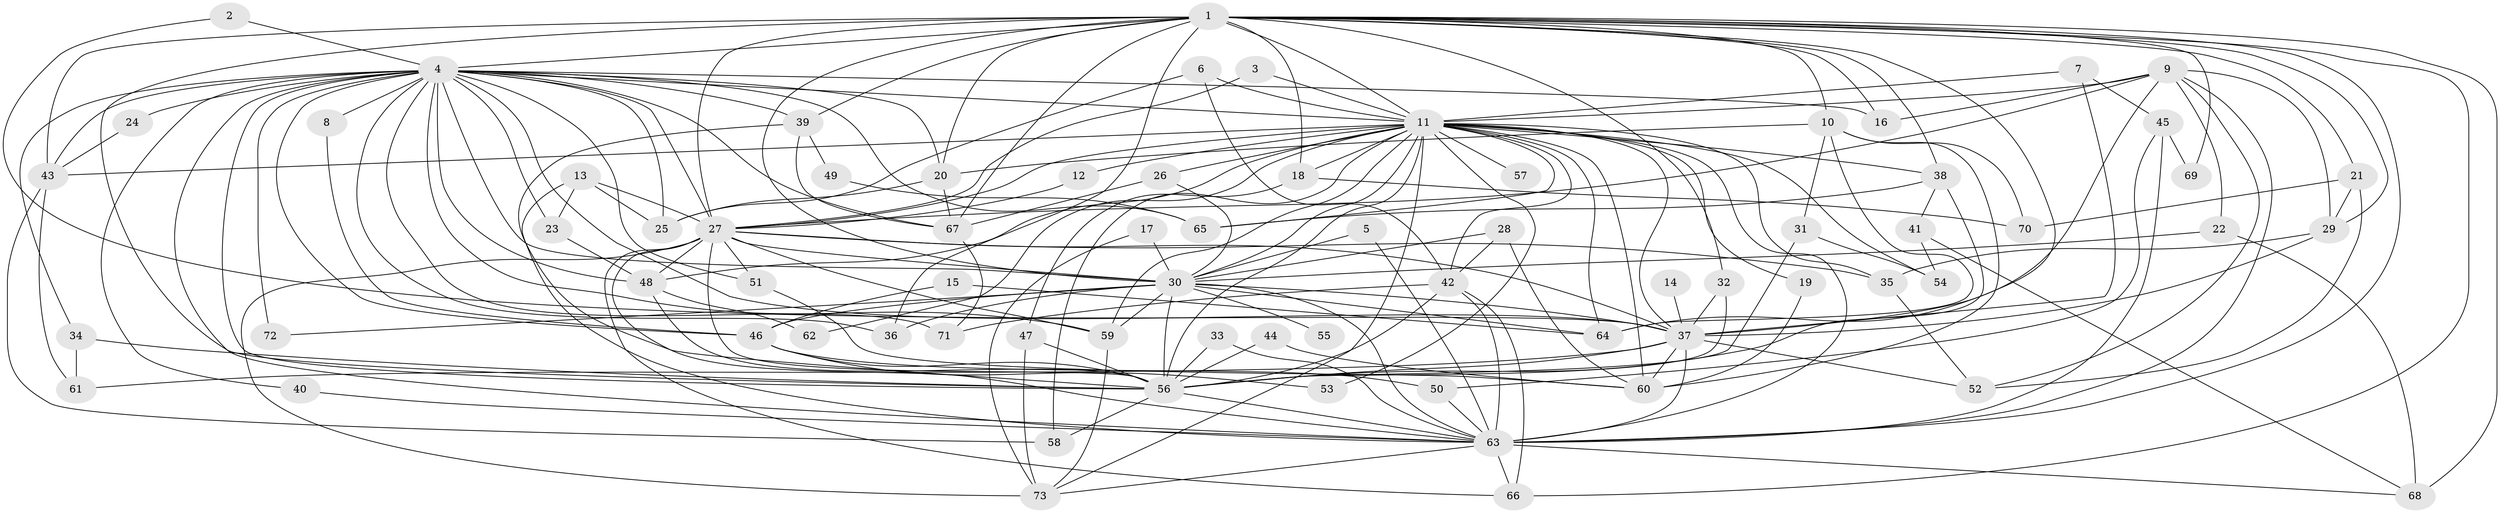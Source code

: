 // original degree distribution, {23: 0.006896551724137931, 16: 0.006896551724137931, 15: 0.006896551724137931, 24: 0.006896551724137931, 17: 0.006896551724137931, 25: 0.006896551724137931, 28: 0.006896551724137931, 20: 0.006896551724137931, 43: 0.006896551724137931, 33: 0.006896551724137931, 8: 0.020689655172413793, 7: 0.020689655172413793, 2: 0.5379310344827586, 3: 0.23448275862068965, 4: 0.05517241379310345, 5: 0.041379310344827586, 9: 0.006896551724137931, 6: 0.013793103448275862}
// Generated by graph-tools (version 1.1) at 2025/36/03/04/25 23:36:23]
// undirected, 73 vertices, 196 edges
graph export_dot {
  node [color=gray90,style=filled];
  1;
  2;
  3;
  4;
  5;
  6;
  7;
  8;
  9;
  10;
  11;
  12;
  13;
  14;
  15;
  16;
  17;
  18;
  19;
  20;
  21;
  22;
  23;
  24;
  25;
  26;
  27;
  28;
  29;
  30;
  31;
  32;
  33;
  34;
  35;
  36;
  37;
  38;
  39;
  40;
  41;
  42;
  43;
  44;
  45;
  46;
  47;
  48;
  49;
  50;
  51;
  52;
  53;
  54;
  55;
  56;
  57;
  58;
  59;
  60;
  61;
  62;
  63;
  64;
  65;
  66;
  67;
  68;
  69;
  70;
  71;
  72;
  73;
  1 -- 4 [weight=2.0];
  1 -- 10 [weight=2.0];
  1 -- 11 [weight=2.0];
  1 -- 16 [weight=1.0];
  1 -- 18 [weight=1.0];
  1 -- 20 [weight=1.0];
  1 -- 21 [weight=1.0];
  1 -- 27 [weight=4.0];
  1 -- 29 [weight=1.0];
  1 -- 30 [weight=3.0];
  1 -- 32 [weight=1.0];
  1 -- 36 [weight=1.0];
  1 -- 37 [weight=3.0];
  1 -- 38 [weight=1.0];
  1 -- 39 [weight=1.0];
  1 -- 43 [weight=2.0];
  1 -- 56 [weight=3.0];
  1 -- 63 [weight=3.0];
  1 -- 66 [weight=1.0];
  1 -- 67 [weight=2.0];
  1 -- 68 [weight=1.0];
  1 -- 69 [weight=1.0];
  2 -- 4 [weight=1.0];
  2 -- 37 [weight=1.0];
  3 -- 11 [weight=1.0];
  3 -- 27 [weight=1.0];
  4 -- 8 [weight=1.0];
  4 -- 11 [weight=1.0];
  4 -- 16 [weight=1.0];
  4 -- 20 [weight=1.0];
  4 -- 23 [weight=1.0];
  4 -- 24 [weight=1.0];
  4 -- 25 [weight=1.0];
  4 -- 27 [weight=2.0];
  4 -- 30 [weight=1.0];
  4 -- 34 [weight=1.0];
  4 -- 36 [weight=1.0];
  4 -- 37 [weight=1.0];
  4 -- 39 [weight=1.0];
  4 -- 40 [weight=1.0];
  4 -- 43 [weight=1.0];
  4 -- 46 [weight=2.0];
  4 -- 48 [weight=1.0];
  4 -- 51 [weight=1.0];
  4 -- 56 [weight=2.0];
  4 -- 59 [weight=1.0];
  4 -- 63 [weight=1.0];
  4 -- 65 [weight=1.0];
  4 -- 67 [weight=1.0];
  4 -- 71 [weight=1.0];
  4 -- 72 [weight=2.0];
  5 -- 30 [weight=1.0];
  5 -- 63 [weight=1.0];
  6 -- 11 [weight=1.0];
  6 -- 25 [weight=1.0];
  6 -- 42 [weight=1.0];
  7 -- 11 [weight=1.0];
  7 -- 37 [weight=1.0];
  7 -- 45 [weight=1.0];
  8 -- 46 [weight=1.0];
  9 -- 11 [weight=1.0];
  9 -- 16 [weight=1.0];
  9 -- 22 [weight=1.0];
  9 -- 27 [weight=1.0];
  9 -- 29 [weight=1.0];
  9 -- 52 [weight=1.0];
  9 -- 63 [weight=1.0];
  9 -- 64 [weight=1.0];
  10 -- 20 [weight=1.0];
  10 -- 31 [weight=1.0];
  10 -- 60 [weight=1.0];
  10 -- 64 [weight=1.0];
  10 -- 70 [weight=1.0];
  11 -- 12 [weight=1.0];
  11 -- 18 [weight=1.0];
  11 -- 19 [weight=1.0];
  11 -- 26 [weight=1.0];
  11 -- 27 [weight=2.0];
  11 -- 30 [weight=1.0];
  11 -- 35 [weight=1.0];
  11 -- 37 [weight=2.0];
  11 -- 38 [weight=1.0];
  11 -- 42 [weight=1.0];
  11 -- 43 [weight=1.0];
  11 -- 48 [weight=1.0];
  11 -- 53 [weight=1.0];
  11 -- 54 [weight=1.0];
  11 -- 56 [weight=4.0];
  11 -- 57 [weight=1.0];
  11 -- 58 [weight=2.0];
  11 -- 59 [weight=1.0];
  11 -- 60 [weight=3.0];
  11 -- 62 [weight=1.0];
  11 -- 63 [weight=3.0];
  11 -- 64 [weight=1.0];
  11 -- 65 [weight=1.0];
  11 -- 73 [weight=1.0];
  12 -- 27 [weight=1.0];
  13 -- 23 [weight=1.0];
  13 -- 25 [weight=1.0];
  13 -- 27 [weight=2.0];
  13 -- 63 [weight=1.0];
  14 -- 37 [weight=1.0];
  15 -- 46 [weight=1.0];
  15 -- 64 [weight=1.0];
  17 -- 30 [weight=1.0];
  17 -- 73 [weight=1.0];
  18 -- 47 [weight=1.0];
  18 -- 70 [weight=1.0];
  19 -- 60 [weight=1.0];
  20 -- 25 [weight=1.0];
  20 -- 67 [weight=1.0];
  21 -- 29 [weight=1.0];
  21 -- 52 [weight=1.0];
  21 -- 70 [weight=1.0];
  22 -- 30 [weight=1.0];
  22 -- 68 [weight=1.0];
  23 -- 48 [weight=1.0];
  24 -- 43 [weight=1.0];
  26 -- 30 [weight=1.0];
  26 -- 67 [weight=1.0];
  27 -- 30 [weight=3.0];
  27 -- 35 [weight=1.0];
  27 -- 37 [weight=2.0];
  27 -- 48 [weight=1.0];
  27 -- 51 [weight=1.0];
  27 -- 56 [weight=2.0];
  27 -- 59 [weight=1.0];
  27 -- 63 [weight=2.0];
  27 -- 66 [weight=1.0];
  27 -- 73 [weight=1.0];
  28 -- 30 [weight=1.0];
  28 -- 42 [weight=1.0];
  28 -- 60 [weight=1.0];
  29 -- 35 [weight=1.0];
  29 -- 37 [weight=1.0];
  30 -- 36 [weight=1.0];
  30 -- 37 [weight=1.0];
  30 -- 46 [weight=1.0];
  30 -- 55 [weight=1.0];
  30 -- 56 [weight=1.0];
  30 -- 59 [weight=1.0];
  30 -- 63 [weight=1.0];
  30 -- 64 [weight=1.0];
  30 -- 72 [weight=1.0];
  31 -- 54 [weight=1.0];
  31 -- 56 [weight=2.0];
  32 -- 37 [weight=1.0];
  32 -- 56 [weight=1.0];
  33 -- 56 [weight=1.0];
  33 -- 63 [weight=1.0];
  34 -- 56 [weight=1.0];
  34 -- 61 [weight=1.0];
  35 -- 52 [weight=1.0];
  37 -- 52 [weight=1.0];
  37 -- 56 [weight=1.0];
  37 -- 60 [weight=1.0];
  37 -- 61 [weight=1.0];
  37 -- 63 [weight=1.0];
  38 -- 41 [weight=1.0];
  38 -- 56 [weight=1.0];
  38 -- 65 [weight=1.0];
  39 -- 49 [weight=1.0];
  39 -- 56 [weight=1.0];
  39 -- 67 [weight=1.0];
  40 -- 63 [weight=1.0];
  41 -- 54 [weight=1.0];
  41 -- 68 [weight=1.0];
  42 -- 56 [weight=1.0];
  42 -- 63 [weight=2.0];
  42 -- 66 [weight=1.0];
  42 -- 71 [weight=1.0];
  43 -- 58 [weight=1.0];
  43 -- 61 [weight=1.0];
  44 -- 56 [weight=1.0];
  44 -- 60 [weight=1.0];
  45 -- 50 [weight=1.0];
  45 -- 63 [weight=1.0];
  45 -- 69 [weight=1.0];
  46 -- 50 [weight=1.0];
  46 -- 53 [weight=1.0];
  46 -- 56 [weight=1.0];
  47 -- 56 [weight=1.0];
  47 -- 73 [weight=1.0];
  48 -- 56 [weight=1.0];
  48 -- 62 [weight=1.0];
  49 -- 65 [weight=1.0];
  50 -- 63 [weight=1.0];
  51 -- 60 [weight=1.0];
  56 -- 58 [weight=1.0];
  56 -- 63 [weight=1.0];
  59 -- 73 [weight=1.0];
  63 -- 66 [weight=1.0];
  63 -- 68 [weight=1.0];
  63 -- 73 [weight=1.0];
  67 -- 71 [weight=1.0];
}
